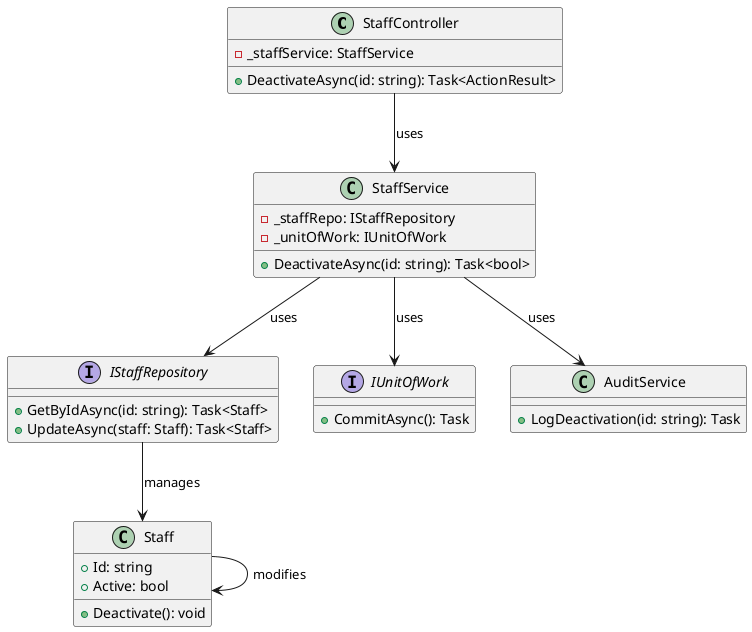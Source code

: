 @startuml
class StaffController {
    - _staffService: StaffService
    + DeactivateAsync(id: string): Task<ActionResult>
}

class StaffService {
    - _staffRepo: IStaffRepository
    - _unitOfWork: IUnitOfWork
    + DeactivateAsync(id: string): Task<bool>
}

interface IStaffRepository {
    + GetByIdAsync(id: string): Task<Staff>
    + UpdateAsync(staff: Staff): Task<Staff>
}

class Staff {
    + Id: string
    + Active: bool
    + Deactivate(): void
}

interface IUnitOfWork {
    + CommitAsync(): Task
}

class AuditService {
    + LogDeactivation(id: string): Task
}

StaffController --> StaffService: uses
StaffService --> IStaffRepository: uses
StaffService --> IUnitOfWork: uses
StaffService --> AuditService: uses
IStaffRepository --> Staff: manages
Staff --> Staff: modifies

@enduml
